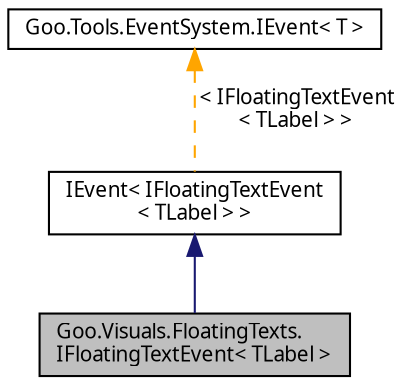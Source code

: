 digraph "Goo.Visuals.FloatingTexts.IFloatingTextEvent&lt; TLabel &gt;"
{
 // LATEX_PDF_SIZE
  edge [fontname="Calibrii",fontsize="10",labelfontname="Calibrii",labelfontsize="10"];
  node [fontname="Calibrii",fontsize="10",shape=record];
  Node1 [label="Goo.Visuals.FloatingTexts.\lIFloatingTextEvent\< TLabel \>",height=0.2,width=0.4,color="black", fillcolor="grey75", style="filled", fontcolor="black",tooltip=" "];
  Node2 -> Node1 [dir="back",color="midnightblue",fontsize="10",style="solid",fontname="Calibrii"];
  Node2 [label="IEvent\< IFloatingTextEvent\l\< TLabel \> \>",height=0.2,width=0.4,color="black", fillcolor="white", style="filled",URL="$da/df2/interfaceGoo_1_1Tools_1_1EventSystem_1_1IEvent.html",tooltip=" "];
  Node3 -> Node2 [dir="back",color="orange",fontsize="10",style="dashed",label=" \< IFloatingTextEvent\l\< TLabel \> \>" ,fontname="Calibrii"];
  Node3 [label="Goo.Tools.EventSystem.IEvent\< T \>",height=0.2,width=0.4,color="black", fillcolor="white", style="filled",URL="$da/df2/interfaceGoo_1_1Tools_1_1EventSystem_1_1IEvent.html",tooltip=" "];
}
